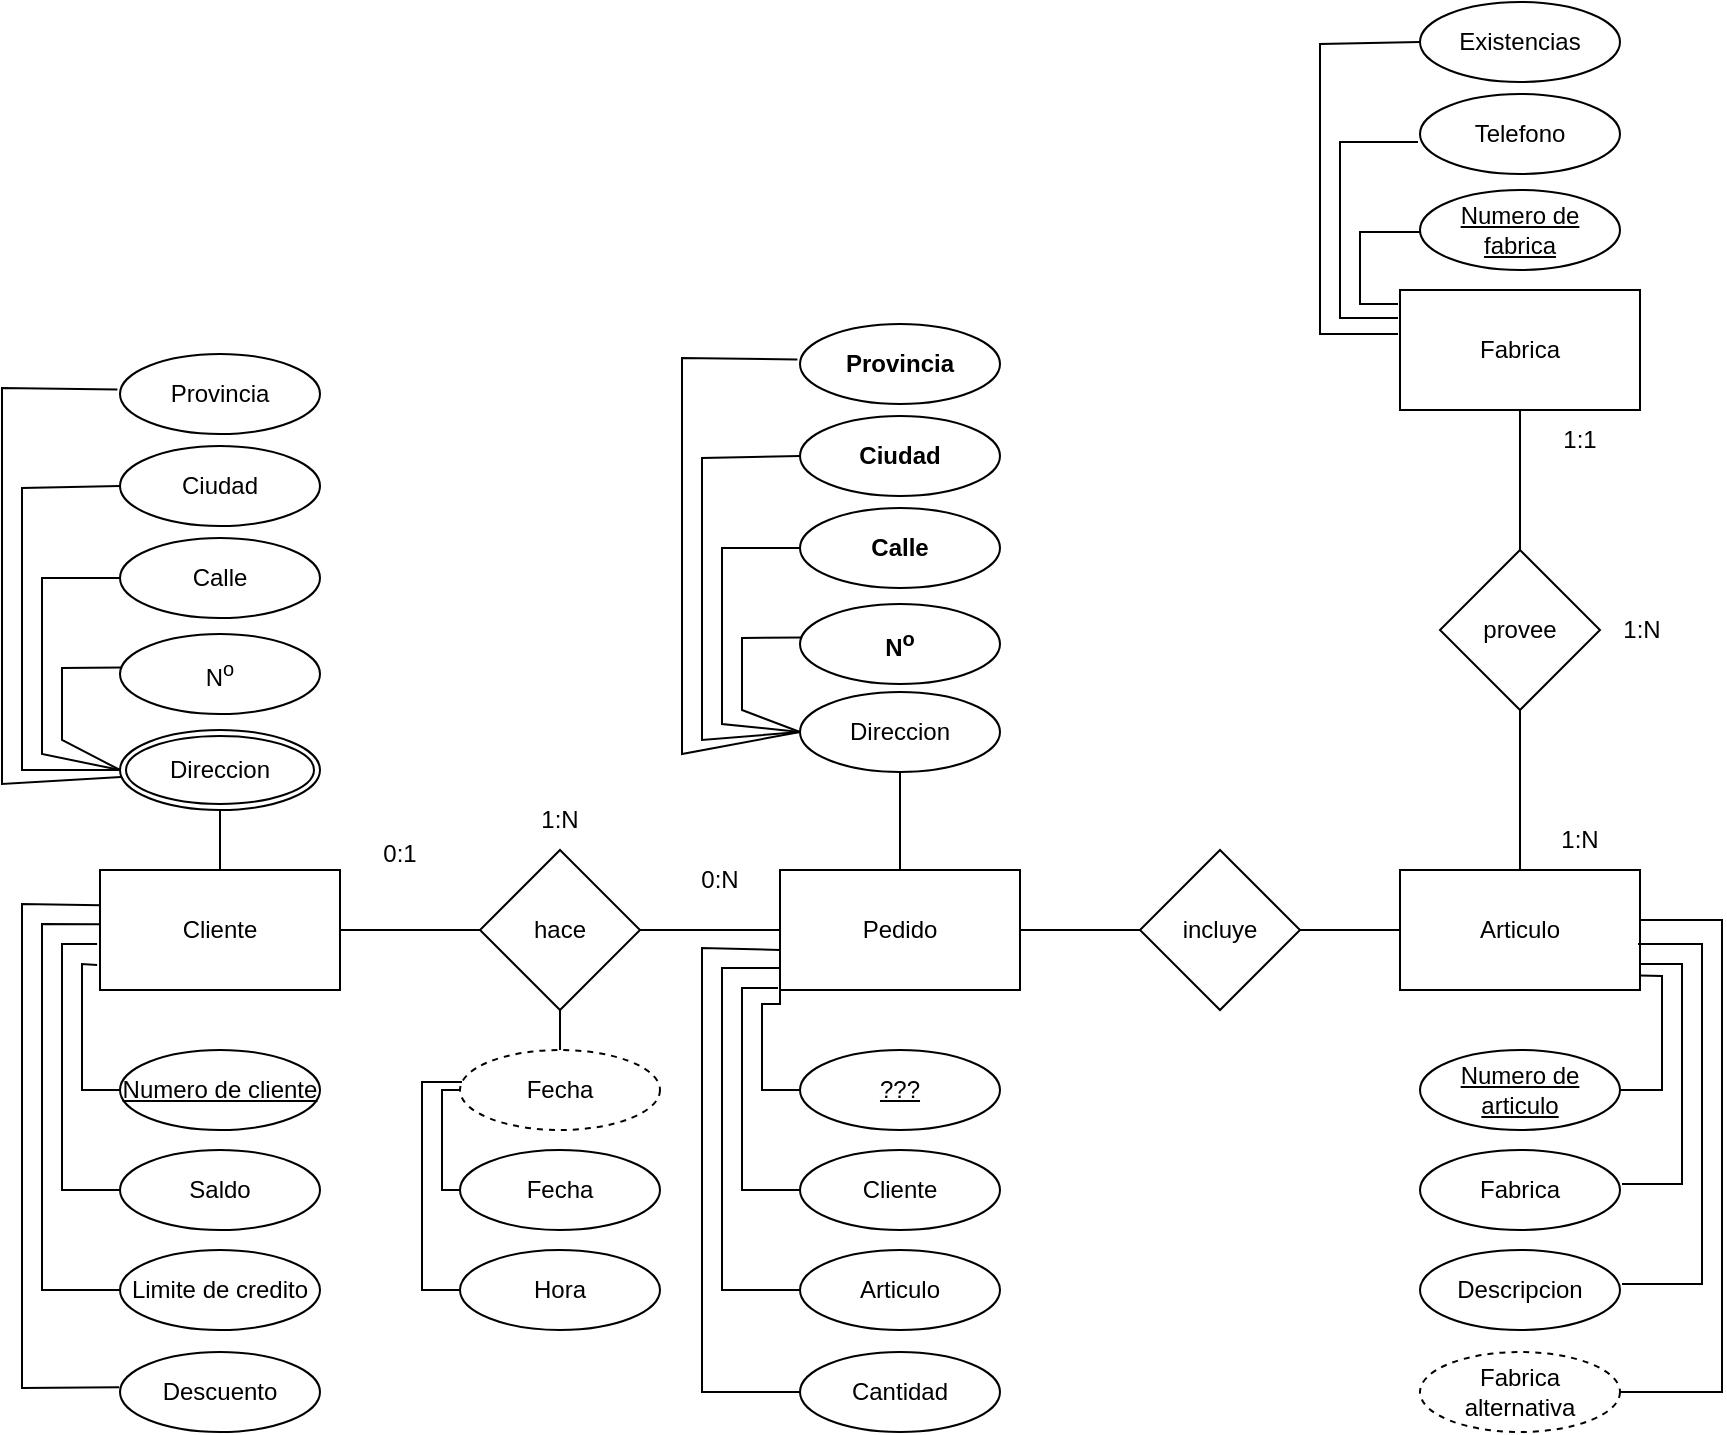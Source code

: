 <mxfile version="21.8.0" type="github">
  <diagram name="Página-1" id="89lUnM1CVFKgz8XGrqw-">
    <mxGraphModel dx="1088" dy="1313" grid="1" gridSize="10" guides="1" tooltips="1" connect="1" arrows="1" fold="1" page="1" pageScale="1" pageWidth="1169" pageHeight="827" math="0" shadow="0">
      <root>
        <mxCell id="0" />
        <mxCell id="1" parent="0" />
        <mxCell id="3N2Si7GXqS0H-kLlzUNv-1" value="Articulo" style="rounded=0;whiteSpace=wrap;html=1;" parent="1" vertex="1">
          <mxGeometry x="729" y="483" width="120" height="60" as="geometry" />
        </mxCell>
        <mxCell id="guYRaEHQKMoNNCu9mGiD-10" style="edgeStyle=orthogonalEdgeStyle;rounded=0;orthogonalLoop=1;jettySize=auto;html=1;endArrow=none;endFill=0;" edge="1" parent="1" source="3N2Si7GXqS0H-kLlzUNv-2" target="guYRaEHQKMoNNCu9mGiD-1">
          <mxGeometry relative="1" as="geometry" />
        </mxCell>
        <mxCell id="3N2Si7GXqS0H-kLlzUNv-2" value="Cliente" style="rounded=0;whiteSpace=wrap;html=1;" parent="1" vertex="1">
          <mxGeometry x="79" y="483" width="120" height="60" as="geometry" />
        </mxCell>
        <mxCell id="EkpGO-AoFjEk9VzYRV17-9" style="edgeStyle=orthogonalEdgeStyle;rounded=0;orthogonalLoop=1;jettySize=auto;html=1;entryX=0;entryY=0.5;entryDx=0;entryDy=0;endArrow=none;endFill=0;" parent="1" source="3N2Si7GXqS0H-kLlzUNv-3" target="3N2Si7GXqS0H-kLlzUNv-7" edge="1">
          <mxGeometry relative="1" as="geometry" />
        </mxCell>
        <mxCell id="guYRaEHQKMoNNCu9mGiD-12" style="edgeStyle=orthogonalEdgeStyle;rounded=0;orthogonalLoop=1;jettySize=auto;html=1;entryX=0.5;entryY=1;entryDx=0;entryDy=0;endArrow=none;endFill=0;" edge="1" parent="1" source="3N2Si7GXqS0H-kLlzUNv-3" target="guYRaEHQKMoNNCu9mGiD-11">
          <mxGeometry relative="1" as="geometry" />
        </mxCell>
        <mxCell id="3N2Si7GXqS0H-kLlzUNv-3" value="Pedido" style="rounded=0;whiteSpace=wrap;html=1;" parent="1" vertex="1">
          <mxGeometry x="419" y="483" width="120" height="60" as="geometry" />
        </mxCell>
        <mxCell id="3N2Si7GXqS0H-kLlzUNv-4" value="Fabrica" style="rounded=0;whiteSpace=wrap;html=1;" parent="1" vertex="1">
          <mxGeometry x="729" y="193" width="120" height="60" as="geometry" />
        </mxCell>
        <mxCell id="EkpGO-AoFjEk9VzYRV17-1" style="edgeStyle=orthogonalEdgeStyle;rounded=0;orthogonalLoop=1;jettySize=auto;html=1;entryX=0;entryY=0.5;entryDx=0;entryDy=0;endArrow=none;endFill=0;" parent="1" source="3N2Si7GXqS0H-kLlzUNv-6" target="3N2Si7GXqS0H-kLlzUNv-3" edge="1">
          <mxGeometry relative="1" as="geometry" />
        </mxCell>
        <mxCell id="EkpGO-AoFjEk9VzYRV17-2" style="edgeStyle=orthogonalEdgeStyle;rounded=0;orthogonalLoop=1;jettySize=auto;html=1;entryX=1;entryY=0.5;entryDx=0;entryDy=0;endArrow=none;endFill=0;" parent="1" source="3N2Si7GXqS0H-kLlzUNv-6" target="3N2Si7GXqS0H-kLlzUNv-2" edge="1">
          <mxGeometry relative="1" as="geometry" />
        </mxCell>
        <mxCell id="EkpGO-AoFjEk9VzYRV17-13" style="edgeStyle=orthogonalEdgeStyle;rounded=0;orthogonalLoop=1;jettySize=auto;html=1;endArrow=none;endFill=0;" parent="1" source="3N2Si7GXqS0H-kLlzUNv-6" edge="1">
          <mxGeometry relative="1" as="geometry">
            <mxPoint x="309" y="570" as="targetPoint" />
          </mxGeometry>
        </mxCell>
        <mxCell id="3N2Si7GXqS0H-kLlzUNv-6" value="hace" style="rhombus;whiteSpace=wrap;html=1;" parent="1" vertex="1">
          <mxGeometry x="269" y="473" width="80" height="80" as="geometry" />
        </mxCell>
        <mxCell id="EkpGO-AoFjEk9VzYRV17-10" style="edgeStyle=orthogonalEdgeStyle;rounded=0;orthogonalLoop=1;jettySize=auto;html=1;entryX=0;entryY=0.5;entryDx=0;entryDy=0;endArrow=none;endFill=0;" parent="1" source="3N2Si7GXqS0H-kLlzUNv-7" target="3N2Si7GXqS0H-kLlzUNv-1" edge="1">
          <mxGeometry relative="1" as="geometry" />
        </mxCell>
        <mxCell id="3N2Si7GXqS0H-kLlzUNv-7" value="incluye" style="rhombus;whiteSpace=wrap;html=1;" parent="1" vertex="1">
          <mxGeometry x="599" y="473" width="80" height="80" as="geometry" />
        </mxCell>
        <mxCell id="EkpGO-AoFjEk9VzYRV17-11" style="edgeStyle=orthogonalEdgeStyle;rounded=0;orthogonalLoop=1;jettySize=auto;html=1;endArrow=none;endFill=0;" parent="1" source="3N2Si7GXqS0H-kLlzUNv-10" target="3N2Si7GXqS0H-kLlzUNv-1" edge="1">
          <mxGeometry relative="1" as="geometry" />
        </mxCell>
        <mxCell id="EkpGO-AoFjEk9VzYRV17-12" style="edgeStyle=orthogonalEdgeStyle;rounded=0;orthogonalLoop=1;jettySize=auto;html=1;entryX=0.5;entryY=1;entryDx=0;entryDy=0;endArrow=none;endFill=0;" parent="1" source="3N2Si7GXqS0H-kLlzUNv-10" target="3N2Si7GXqS0H-kLlzUNv-4" edge="1">
          <mxGeometry relative="1" as="geometry" />
        </mxCell>
        <mxCell id="3N2Si7GXqS0H-kLlzUNv-10" value="provee" style="rhombus;whiteSpace=wrap;html=1;" parent="1" vertex="1">
          <mxGeometry x="749" y="323" width="80" height="80" as="geometry" />
        </mxCell>
        <mxCell id="3N2Si7GXqS0H-kLlzUNv-22" value="Numero de cliente" style="ellipse;whiteSpace=wrap;html=1;align=center;fontStyle=4;" parent="1" vertex="1">
          <mxGeometry x="89" y="573" width="100" height="40" as="geometry" />
        </mxCell>
        <mxCell id="3N2Si7GXqS0H-kLlzUNv-23" value="Numero de articulo" style="ellipse;whiteSpace=wrap;html=1;align=center;fontStyle=4;" parent="1" vertex="1">
          <mxGeometry x="739" y="573" width="100" height="40" as="geometry" />
        </mxCell>
        <mxCell id="3N2Si7GXqS0H-kLlzUNv-24" value="Numero de fabrica" style="ellipse;whiteSpace=wrap;html=1;align=center;fontStyle=4;" parent="1" vertex="1">
          <mxGeometry x="739" y="143" width="100" height="40" as="geometry" />
        </mxCell>
        <mxCell id="3N2Si7GXqS0H-kLlzUNv-25" value="???" style="ellipse;whiteSpace=wrap;html=1;align=center;fontStyle=4;" parent="1" vertex="1">
          <mxGeometry x="429" y="573" width="100" height="40" as="geometry" />
        </mxCell>
        <mxCell id="3N2Si7GXqS0H-kLlzUNv-26" value="Saldo" style="ellipse;whiteSpace=wrap;html=1;" parent="1" vertex="1">
          <mxGeometry x="89" y="623" width="100" height="40" as="geometry" />
        </mxCell>
        <mxCell id="3N2Si7GXqS0H-kLlzUNv-27" value="Limite de credito" style="ellipse;whiteSpace=wrap;html=1;" parent="1" vertex="1">
          <mxGeometry x="89" y="673" width="100" height="40" as="geometry" />
        </mxCell>
        <mxCell id="3N2Si7GXqS0H-kLlzUNv-28" value="Descuento" style="ellipse;whiteSpace=wrap;html=1;" parent="1" vertex="1">
          <mxGeometry x="89" y="724" width="100" height="40" as="geometry" />
        </mxCell>
        <mxCell id="3N2Si7GXqS0H-kLlzUNv-29" value="Fabrica" style="ellipse;whiteSpace=wrap;html=1;" parent="1" vertex="1">
          <mxGeometry x="739" y="623" width="100" height="40" as="geometry" />
        </mxCell>
        <mxCell id="3N2Si7GXqS0H-kLlzUNv-30" value="Descripcion" style="ellipse;whiteSpace=wrap;html=1;" parent="1" vertex="1">
          <mxGeometry x="739" y="673" width="100" height="40" as="geometry" />
        </mxCell>
        <mxCell id="3N2Si7GXqS0H-kLlzUNv-31" value="Fabrica alternativa" style="ellipse;whiteSpace=wrap;html=1;align=center;dashed=1;" parent="1" vertex="1">
          <mxGeometry x="739" y="724" width="100" height="40" as="geometry" />
        </mxCell>
        <mxCell id="3N2Si7GXqS0H-kLlzUNv-32" value="Telefono" style="ellipse;whiteSpace=wrap;html=1;" parent="1" vertex="1">
          <mxGeometry x="739" y="95" width="100" height="40" as="geometry" />
        </mxCell>
        <mxCell id="3N2Si7GXqS0H-kLlzUNv-33" value="Existencias" style="ellipse;whiteSpace=wrap;html=1;" parent="1" vertex="1">
          <mxGeometry x="739" y="49" width="100" height="40" as="geometry" />
        </mxCell>
        <mxCell id="3N2Si7GXqS0H-kLlzUNv-34" value="N&lt;sup&gt;o&lt;/sup&gt;" style="ellipse;whiteSpace=wrap;html=1;fontStyle=1" parent="1" vertex="1">
          <mxGeometry x="429" y="350" width="100" height="40" as="geometry" />
        </mxCell>
        <mxCell id="3N2Si7GXqS0H-kLlzUNv-35" value="&lt;b&gt;Calle&lt;/b&gt;" style="ellipse;whiteSpace=wrap;html=1;fontStyle=1" parent="1" vertex="1">
          <mxGeometry x="429" y="302" width="100" height="40" as="geometry" />
        </mxCell>
        <mxCell id="3N2Si7GXqS0H-kLlzUNv-36" value="Ciudad" style="ellipse;whiteSpace=wrap;html=1;fontStyle=1" parent="1" vertex="1">
          <mxGeometry x="429" y="256" width="100" height="40" as="geometry" />
        </mxCell>
        <mxCell id="3N2Si7GXqS0H-kLlzUNv-37" value="Provincia" style="ellipse;whiteSpace=wrap;html=1;fontStyle=1" parent="1" vertex="1">
          <mxGeometry x="429" y="210" width="100" height="40" as="geometry" />
        </mxCell>
        <mxCell id="3N2Si7GXqS0H-kLlzUNv-38" value="Cliente" style="ellipse;whiteSpace=wrap;html=1;" parent="1" vertex="1">
          <mxGeometry x="429" y="623" width="100" height="40" as="geometry" />
        </mxCell>
        <mxCell id="3N2Si7GXqS0H-kLlzUNv-40" value="Articulo" style="ellipse;whiteSpace=wrap;html=1;" parent="1" vertex="1">
          <mxGeometry x="429" y="673" width="100" height="40" as="geometry" />
        </mxCell>
        <mxCell id="3N2Si7GXqS0H-kLlzUNv-41" value="Cantidad" style="ellipse;whiteSpace=wrap;html=1;" parent="1" vertex="1">
          <mxGeometry x="429" y="724" width="100" height="40" as="geometry" />
        </mxCell>
        <mxCell id="3N2Si7GXqS0H-kLlzUNv-42" value="Fecha" style="ellipse;whiteSpace=wrap;html=1;align=center;dashed=1;" parent="1" vertex="1">
          <mxGeometry x="259" y="573" width="100" height="40" as="geometry" />
        </mxCell>
        <mxCell id="3N2Si7GXqS0H-kLlzUNv-45" value="Fecha" style="ellipse;whiteSpace=wrap;html=1;" parent="1" vertex="1">
          <mxGeometry x="259" y="623" width="100" height="40" as="geometry" />
        </mxCell>
        <mxCell id="3N2Si7GXqS0H-kLlzUNv-46" value="Hora" style="ellipse;whiteSpace=wrap;html=1;" parent="1" vertex="1">
          <mxGeometry x="259" y="673" width="100" height="40" as="geometry" />
        </mxCell>
        <mxCell id="3N2Si7GXqS0H-kLlzUNv-47" value="" style="endArrow=none;html=1;rounded=0;entryX=-0.012;entryY=0.792;entryDx=0;entryDy=0;exitX=0;exitY=0.5;exitDx=0;exitDy=0;entryPerimeter=0;" parent="1" source="3N2Si7GXqS0H-kLlzUNv-22" target="3N2Si7GXqS0H-kLlzUNv-2" edge="1">
          <mxGeometry width="50" height="50" relative="1" as="geometry">
            <mxPoint x="149" y="413" as="sourcePoint" />
            <mxPoint x="149" y="493" as="targetPoint" />
            <Array as="points">
              <mxPoint x="70" y="593" />
              <mxPoint x="70" y="530" />
            </Array>
          </mxGeometry>
        </mxCell>
        <mxCell id="3N2Si7GXqS0H-kLlzUNv-48" value="" style="endArrow=none;html=1;rounded=0;entryX=-0.012;entryY=0.616;entryDx=0;entryDy=0;exitX=0;exitY=0.5;exitDx=0;exitDy=0;entryPerimeter=0;" parent="1" source="3N2Si7GXqS0H-kLlzUNv-26" target="3N2Si7GXqS0H-kLlzUNv-2" edge="1">
          <mxGeometry width="50" height="50" relative="1" as="geometry">
            <mxPoint x="99" y="603" as="sourcePoint" />
            <mxPoint x="88" y="541" as="targetPoint" />
            <Array as="points">
              <mxPoint x="60" y="643" />
              <mxPoint x="60" y="520" />
            </Array>
          </mxGeometry>
        </mxCell>
        <mxCell id="3N2Si7GXqS0H-kLlzUNv-49" value="" style="endArrow=none;html=1;rounded=0;entryX=-0.003;entryY=0.453;entryDx=0;entryDy=0;exitX=0;exitY=0.5;exitDx=0;exitDy=0;entryPerimeter=0;" parent="1" source="3N2Si7GXqS0H-kLlzUNv-27" target="3N2Si7GXqS0H-kLlzUNv-2" edge="1">
          <mxGeometry width="50" height="50" relative="1" as="geometry">
            <mxPoint x="99" y="653" as="sourcePoint" />
            <mxPoint x="88" y="530" as="targetPoint" />
            <Array as="points">
              <mxPoint x="50" y="693" />
              <mxPoint x="50" y="510" />
            </Array>
          </mxGeometry>
        </mxCell>
        <mxCell id="3N2Si7GXqS0H-kLlzUNv-50" value="" style="endArrow=none;html=1;rounded=0;entryX=0.002;entryY=0.294;entryDx=0;entryDy=0;exitX=-0.004;exitY=0.442;exitDx=0;exitDy=0;entryPerimeter=0;exitPerimeter=0;" parent="1" source="3N2Si7GXqS0H-kLlzUNv-28" target="3N2Si7GXqS0H-kLlzUNv-2" edge="1">
          <mxGeometry width="50" height="50" relative="1" as="geometry">
            <mxPoint x="99" y="703" as="sourcePoint" />
            <mxPoint x="89" y="520" as="targetPoint" />
            <Array as="points">
              <mxPoint x="40" y="742" />
              <mxPoint x="40" y="500" />
            </Array>
          </mxGeometry>
        </mxCell>
        <mxCell id="3N2Si7GXqS0H-kLlzUNv-60" value="" style="endArrow=none;html=1;rounded=0;entryX=0;entryY=1;entryDx=0;entryDy=0;exitX=0;exitY=0.5;exitDx=0;exitDy=0;" parent="1" source="3N2Si7GXqS0H-kLlzUNv-25" target="3N2Si7GXqS0H-kLlzUNv-3" edge="1">
          <mxGeometry width="50" height="50" relative="1" as="geometry">
            <mxPoint x="429" y="615" as="sourcePoint" />
            <mxPoint x="418" y="553" as="targetPoint" />
            <Array as="points">
              <mxPoint x="410" y="593" />
              <mxPoint x="410" y="550" />
              <mxPoint x="419" y="550" />
            </Array>
          </mxGeometry>
        </mxCell>
        <mxCell id="3N2Si7GXqS0H-kLlzUNv-61" value="" style="endArrow=none;html=1;rounded=0;entryX=-0.012;entryY=0.616;entryDx=0;entryDy=0;exitX=0;exitY=0.5;exitDx=0;exitDy=0;entryPerimeter=0;" parent="1" source="3N2Si7GXqS0H-kLlzUNv-38" edge="1">
          <mxGeometry width="50" height="50" relative="1" as="geometry">
            <mxPoint x="429" y="665" as="sourcePoint" />
            <mxPoint x="418" y="542" as="targetPoint" />
            <Array as="points">
              <mxPoint x="400" y="643" />
              <mxPoint x="400" y="542" />
            </Array>
          </mxGeometry>
        </mxCell>
        <mxCell id="3N2Si7GXqS0H-kLlzUNv-62" value="" style="endArrow=none;html=1;rounded=0;entryX=-0.003;entryY=0.453;entryDx=0;entryDy=0;exitX=0;exitY=0.5;exitDx=0;exitDy=0;entryPerimeter=0;" parent="1" source="3N2Si7GXqS0H-kLlzUNv-40" edge="1">
          <mxGeometry width="50" height="50" relative="1" as="geometry">
            <mxPoint x="429" y="715" as="sourcePoint" />
            <mxPoint x="419" y="532" as="targetPoint" />
            <Array as="points">
              <mxPoint x="390" y="693" />
              <mxPoint x="390" y="532" />
            </Array>
          </mxGeometry>
        </mxCell>
        <mxCell id="3N2Si7GXqS0H-kLlzUNv-63" value="" style="endArrow=none;html=1;rounded=0;entryX=0.002;entryY=0.294;entryDx=0;entryDy=0;exitX=0;exitY=0.5;exitDx=0;exitDy=0;entryPerimeter=0;" parent="1" source="3N2Si7GXqS0H-kLlzUNv-41" edge="1">
          <mxGeometry width="50" height="50" relative="1" as="geometry">
            <mxPoint x="429" y="764" as="sourcePoint" />
            <mxPoint x="419" y="523" as="targetPoint" />
            <Array as="points">
              <mxPoint x="380" y="744" />
              <mxPoint x="380" y="522" />
            </Array>
          </mxGeometry>
        </mxCell>
        <mxCell id="3N2Si7GXqS0H-kLlzUNv-64" value="" style="endArrow=none;html=1;rounded=0;entryX=0;entryY=0.5;entryDx=0;entryDy=0;exitX=0.011;exitY=0.419;exitDx=0;exitDy=0;exitPerimeter=0;fontStyle=1" parent="1" source="3N2Si7GXqS0H-kLlzUNv-34" edge="1" target="guYRaEHQKMoNNCu9mGiD-11">
          <mxGeometry width="50" height="50" relative="1" as="geometry">
            <mxPoint x="429" y="368" as="sourcePoint" />
            <mxPoint x="419" y="403" as="targetPoint" />
            <Array as="points">
              <mxPoint x="400" y="367" />
              <mxPoint x="400" y="403" />
            </Array>
          </mxGeometry>
        </mxCell>
        <mxCell id="3N2Si7GXqS0H-kLlzUNv-65" value="" style="endArrow=none;html=1;rounded=0;entryX=0;entryY=0.5;entryDx=0;entryDy=0;exitX=0;exitY=0.5;exitDx=0;exitDy=0;fontStyle=1" parent="1" source="3N2Si7GXqS0H-kLlzUNv-35" edge="1" target="guYRaEHQKMoNNCu9mGiD-11">
          <mxGeometry width="50" height="50" relative="1" as="geometry">
            <mxPoint x="408" y="287" as="sourcePoint" />
            <mxPoint x="419" y="410" as="targetPoint" />
            <Array as="points">
              <mxPoint x="390" y="322" />
              <mxPoint x="390" y="410" />
            </Array>
          </mxGeometry>
        </mxCell>
        <mxCell id="3N2Si7GXqS0H-kLlzUNv-66" value="" style="endArrow=none;html=1;rounded=0;entryX=0;entryY=0.5;entryDx=0;entryDy=0;exitX=0;exitY=0.5;exitDx=0;exitDy=0;fontStyle=1" parent="1" source="3N2Si7GXqS0H-kLlzUNv-36" edge="1" target="guYRaEHQKMoNNCu9mGiD-11">
          <mxGeometry width="50" height="50" relative="1" as="geometry">
            <mxPoint x="409" y="235" as="sourcePoint" />
            <mxPoint x="419" y="418" as="targetPoint" />
            <Array as="points">
              <mxPoint x="380" y="277" />
              <mxPoint x="380" y="418" />
            </Array>
          </mxGeometry>
        </mxCell>
        <mxCell id="3N2Si7GXqS0H-kLlzUNv-67" value="" style="endArrow=none;html=1;rounded=0;entryX=0;entryY=0.5;entryDx=0;entryDy=0;exitX=-0.013;exitY=0.444;exitDx=0;exitDy=0;exitPerimeter=0;fontStyle=1" parent="1" source="3N2Si7GXqS0H-kLlzUNv-37" edge="1" target="guYRaEHQKMoNNCu9mGiD-11">
          <mxGeometry width="50" height="50" relative="1" as="geometry">
            <mxPoint x="409" y="184" as="sourcePoint" />
            <mxPoint x="419" y="425" as="targetPoint" />
            <Array as="points">
              <mxPoint x="370" y="227" />
              <mxPoint x="370" y="425" />
            </Array>
          </mxGeometry>
        </mxCell>
        <mxCell id="3N2Si7GXqS0H-kLlzUNv-68" value="" style="endArrow=none;html=1;rounded=0;entryX=-0.012;entryY=0.792;entryDx=0;entryDy=0;exitX=0.011;exitY=0.419;exitDx=0;exitDy=0;entryPerimeter=0;exitPerimeter=0;" parent="1" edge="1">
          <mxGeometry width="50" height="50" relative="1" as="geometry">
            <mxPoint x="739" y="164" as="sourcePoint" />
            <mxPoint x="728" y="200" as="targetPoint" />
            <Array as="points">
              <mxPoint x="709" y="164" />
              <mxPoint x="709" y="200" />
            </Array>
          </mxGeometry>
        </mxCell>
        <mxCell id="3N2Si7GXqS0H-kLlzUNv-69" value="" style="endArrow=none;html=1;rounded=0;entryX=-0.012;entryY=0.616;entryDx=0;entryDy=0;exitX=0;exitY=0.5;exitDx=0;exitDy=0;entryPerimeter=0;" parent="1" edge="1">
          <mxGeometry width="50" height="50" relative="1" as="geometry">
            <mxPoint x="738" y="119" as="sourcePoint" />
            <mxPoint x="728" y="207" as="targetPoint" />
            <Array as="points">
              <mxPoint x="699" y="119" />
              <mxPoint x="699" y="207" />
            </Array>
          </mxGeometry>
        </mxCell>
        <mxCell id="3N2Si7GXqS0H-kLlzUNv-70" value="" style="endArrow=none;html=1;rounded=0;entryX=-0.003;entryY=0.453;entryDx=0;entryDy=0;exitX=0;exitY=0.5;exitDx=0;exitDy=0;entryPerimeter=0;" parent="1" source="3N2Si7GXqS0H-kLlzUNv-33" edge="1">
          <mxGeometry width="50" height="50" relative="1" as="geometry">
            <mxPoint x="738" y="73" as="sourcePoint" />
            <mxPoint x="728" y="215" as="targetPoint" />
            <Array as="points">
              <mxPoint x="689" y="70" />
              <mxPoint x="689" y="215" />
            </Array>
          </mxGeometry>
        </mxCell>
        <mxCell id="3N2Si7GXqS0H-kLlzUNv-76" value="" style="endArrow=none;html=1;rounded=0;exitX=0.999;exitY=0.88;exitDx=0;exitDy=0;entryX=1;entryY=0.5;entryDx=0;entryDy=0;exitPerimeter=0;" parent="1" source="3N2Si7GXqS0H-kLlzUNv-1" target="3N2Si7GXqS0H-kLlzUNv-23" edge="1">
          <mxGeometry width="50" height="50" relative="1" as="geometry">
            <mxPoint x="739" y="523" as="sourcePoint" />
            <mxPoint x="689" y="523" as="targetPoint" />
            <Array as="points">
              <mxPoint x="860" y="536" />
              <mxPoint x="860" y="593" />
            </Array>
          </mxGeometry>
        </mxCell>
        <mxCell id="3N2Si7GXqS0H-kLlzUNv-79" value="" style="endArrow=none;html=1;rounded=0;exitX=0.999;exitY=0.88;exitDx=0;exitDy=0;exitPerimeter=0;" parent="1" edge="1">
          <mxGeometry width="50" height="50" relative="1" as="geometry">
            <mxPoint x="849" y="530" as="sourcePoint" />
            <mxPoint x="840" y="640" as="targetPoint" />
            <Array as="points">
              <mxPoint x="870" y="530" />
              <mxPoint x="870" y="640" />
            </Array>
          </mxGeometry>
        </mxCell>
        <mxCell id="3N2Si7GXqS0H-kLlzUNv-80" value="" style="endArrow=none;html=1;rounded=0;exitX=0.999;exitY=0.88;exitDx=0;exitDy=0;exitPerimeter=0;" parent="1" edge="1">
          <mxGeometry width="50" height="50" relative="1" as="geometry">
            <mxPoint x="848" y="520" as="sourcePoint" />
            <mxPoint x="840" y="690" as="targetPoint" />
            <Array as="points">
              <mxPoint x="880" y="520" />
              <mxPoint x="880" y="690" />
            </Array>
          </mxGeometry>
        </mxCell>
        <mxCell id="3N2Si7GXqS0H-kLlzUNv-81" value="" style="endArrow=none;html=1;rounded=0;exitX=0.999;exitY=0.88;exitDx=0;exitDy=0;exitPerimeter=0;entryX=1;entryY=0.5;entryDx=0;entryDy=0;" parent="1" target="3N2Si7GXqS0H-kLlzUNv-31" edge="1">
          <mxGeometry width="50" height="50" relative="1" as="geometry">
            <mxPoint x="849" y="508" as="sourcePoint" />
            <mxPoint x="841" y="678" as="targetPoint" />
            <Array as="points">
              <mxPoint x="890" y="508" />
              <mxPoint x="890" y="744" />
            </Array>
          </mxGeometry>
        </mxCell>
        <mxCell id="3N2Si7GXqS0H-kLlzUNv-83" value="" style="endArrow=none;html=1;rounded=0;exitX=0;exitY=0.5;exitDx=0;exitDy=0;entryX=0;entryY=0.5;entryDx=0;entryDy=0;" parent="1" source="3N2Si7GXqS0H-kLlzUNv-45" target="3N2Si7GXqS0H-kLlzUNv-42" edge="1">
          <mxGeometry width="50" height="50" relative="1" as="geometry">
            <mxPoint x="319" y="563" as="sourcePoint" />
            <mxPoint x="319" y="583" as="targetPoint" />
            <Array as="points">
              <mxPoint x="250" y="643" />
              <mxPoint x="250" y="593" />
            </Array>
          </mxGeometry>
        </mxCell>
        <mxCell id="3N2Si7GXqS0H-kLlzUNv-84" value="" style="endArrow=none;html=1;rounded=0;exitX=0;exitY=0.5;exitDx=0;exitDy=0;entryX=0;entryY=0.5;entryDx=0;entryDy=0;" parent="1" source="3N2Si7GXqS0H-kLlzUNv-46" edge="1">
          <mxGeometry width="50" height="50" relative="1" as="geometry">
            <mxPoint x="260" y="639" as="sourcePoint" />
            <mxPoint x="260" y="589" as="targetPoint" />
            <Array as="points">
              <mxPoint x="240" y="693" />
              <mxPoint x="240" y="589" />
            </Array>
          </mxGeometry>
        </mxCell>
        <mxCell id="3N2Si7GXqS0H-kLlzUNv-85" value="0:N" style="text;html=1;strokeColor=none;fillColor=none;align=center;verticalAlign=middle;whiteSpace=wrap;rounded=0;" parent="1" vertex="1">
          <mxGeometry x="359" y="473" width="60" height="30" as="geometry" />
        </mxCell>
        <mxCell id="3N2Si7GXqS0H-kLlzUNv-86" value="0:1" style="text;html=1;strokeColor=none;fillColor=none;align=center;verticalAlign=middle;whiteSpace=wrap;rounded=0;" parent="1" vertex="1">
          <mxGeometry x="199" y="460" width="60" height="30" as="geometry" />
        </mxCell>
        <mxCell id="3N2Si7GXqS0H-kLlzUNv-87" value="1:N" style="text;html=1;strokeColor=none;fillColor=none;align=center;verticalAlign=middle;whiteSpace=wrap;rounded=0;" parent="1" vertex="1">
          <mxGeometry x="279" y="443" width="60" height="30" as="geometry" />
        </mxCell>
        <mxCell id="3N2Si7GXqS0H-kLlzUNv-95" value="1:1" style="text;html=1;strokeColor=none;fillColor=none;align=center;verticalAlign=middle;whiteSpace=wrap;rounded=0;" parent="1" vertex="1">
          <mxGeometry x="789" y="253" width="60" height="30" as="geometry" />
        </mxCell>
        <mxCell id="3N2Si7GXqS0H-kLlzUNv-96" value="1:N" style="text;html=1;strokeColor=none;fillColor=none;align=center;verticalAlign=middle;whiteSpace=wrap;rounded=0;" parent="1" vertex="1">
          <mxGeometry x="789" y="453" width="60" height="30" as="geometry" />
        </mxCell>
        <mxCell id="3N2Si7GXqS0H-kLlzUNv-97" value="1:N" style="text;html=1;strokeColor=none;fillColor=none;align=center;verticalAlign=middle;whiteSpace=wrap;rounded=0;" parent="1" vertex="1">
          <mxGeometry x="820" y="348" width="60" height="30" as="geometry" />
        </mxCell>
        <mxCell id="guYRaEHQKMoNNCu9mGiD-1" value="Direccion" style="ellipse;shape=doubleEllipse;margin=3;whiteSpace=wrap;html=1;align=center;" vertex="1" parent="1">
          <mxGeometry x="89" y="413" width="100" height="40" as="geometry" />
        </mxCell>
        <mxCell id="guYRaEHQKMoNNCu9mGiD-2" value="N&lt;sup&gt;o&lt;/sup&gt;" style="ellipse;whiteSpace=wrap;html=1;" vertex="1" parent="1">
          <mxGeometry x="89" y="365" width="100" height="40" as="geometry" />
        </mxCell>
        <mxCell id="guYRaEHQKMoNNCu9mGiD-3" value="Calle" style="ellipse;whiteSpace=wrap;html=1;" vertex="1" parent="1">
          <mxGeometry x="89" y="317" width="100" height="40" as="geometry" />
        </mxCell>
        <mxCell id="guYRaEHQKMoNNCu9mGiD-4" value="Ciudad" style="ellipse;whiteSpace=wrap;html=1;" vertex="1" parent="1">
          <mxGeometry x="89" y="271" width="100" height="40" as="geometry" />
        </mxCell>
        <mxCell id="guYRaEHQKMoNNCu9mGiD-5" value="Provincia" style="ellipse;whiteSpace=wrap;html=1;" vertex="1" parent="1">
          <mxGeometry x="89" y="225" width="100" height="40" as="geometry" />
        </mxCell>
        <mxCell id="guYRaEHQKMoNNCu9mGiD-6" value="" style="endArrow=none;html=1;rounded=0;entryX=0;entryY=0.5;entryDx=0;entryDy=0;exitX=0.011;exitY=0.419;exitDx=0;exitDy=0;exitPerimeter=0;" edge="1" parent="1" source="guYRaEHQKMoNNCu9mGiD-2" target="guYRaEHQKMoNNCu9mGiD-1">
          <mxGeometry width="50" height="50" relative="1" as="geometry">
            <mxPoint x="89" y="383" as="sourcePoint" />
            <mxPoint x="79" y="418" as="targetPoint" />
            <Array as="points">
              <mxPoint x="60" y="382" />
              <mxPoint x="60" y="418" />
            </Array>
          </mxGeometry>
        </mxCell>
        <mxCell id="guYRaEHQKMoNNCu9mGiD-7" value="" style="endArrow=none;html=1;rounded=0;entryX=0;entryY=0.5;entryDx=0;entryDy=0;exitX=0;exitY=0.5;exitDx=0;exitDy=0;" edge="1" parent="1" source="guYRaEHQKMoNNCu9mGiD-3" target="guYRaEHQKMoNNCu9mGiD-1">
          <mxGeometry width="50" height="50" relative="1" as="geometry">
            <mxPoint x="68" y="302" as="sourcePoint" />
            <mxPoint x="79" y="425" as="targetPoint" />
            <Array as="points">
              <mxPoint x="50" y="337" />
              <mxPoint x="50" y="425" />
            </Array>
          </mxGeometry>
        </mxCell>
        <mxCell id="guYRaEHQKMoNNCu9mGiD-8" value="" style="endArrow=none;html=1;rounded=0;entryX=0;entryY=0.5;entryDx=0;entryDy=0;exitX=0;exitY=0.5;exitDx=0;exitDy=0;" edge="1" parent="1" source="guYRaEHQKMoNNCu9mGiD-4" target="guYRaEHQKMoNNCu9mGiD-1">
          <mxGeometry width="50" height="50" relative="1" as="geometry">
            <mxPoint x="69" y="250" as="sourcePoint" />
            <mxPoint x="79" y="433" as="targetPoint" />
            <Array as="points">
              <mxPoint x="40" y="292" />
              <mxPoint x="40" y="433" />
            </Array>
          </mxGeometry>
        </mxCell>
        <mxCell id="guYRaEHQKMoNNCu9mGiD-9" value="" style="endArrow=none;html=1;rounded=0;entryX=0.005;entryY=0.586;entryDx=0;entryDy=0;exitX=-0.013;exitY=0.444;exitDx=0;exitDy=0;entryPerimeter=0;exitPerimeter=0;" edge="1" parent="1" source="guYRaEHQKMoNNCu9mGiD-5" target="guYRaEHQKMoNNCu9mGiD-1">
          <mxGeometry width="50" height="50" relative="1" as="geometry">
            <mxPoint x="69" y="199" as="sourcePoint" />
            <mxPoint x="79" y="440" as="targetPoint" />
            <Array as="points">
              <mxPoint x="30" y="242" />
              <mxPoint x="30" y="440" />
            </Array>
          </mxGeometry>
        </mxCell>
        <mxCell id="guYRaEHQKMoNNCu9mGiD-11" value="Direccion" style="ellipse;whiteSpace=wrap;html=1;" vertex="1" parent="1">
          <mxGeometry x="429" y="394" width="100" height="40" as="geometry" />
        </mxCell>
      </root>
    </mxGraphModel>
  </diagram>
</mxfile>
